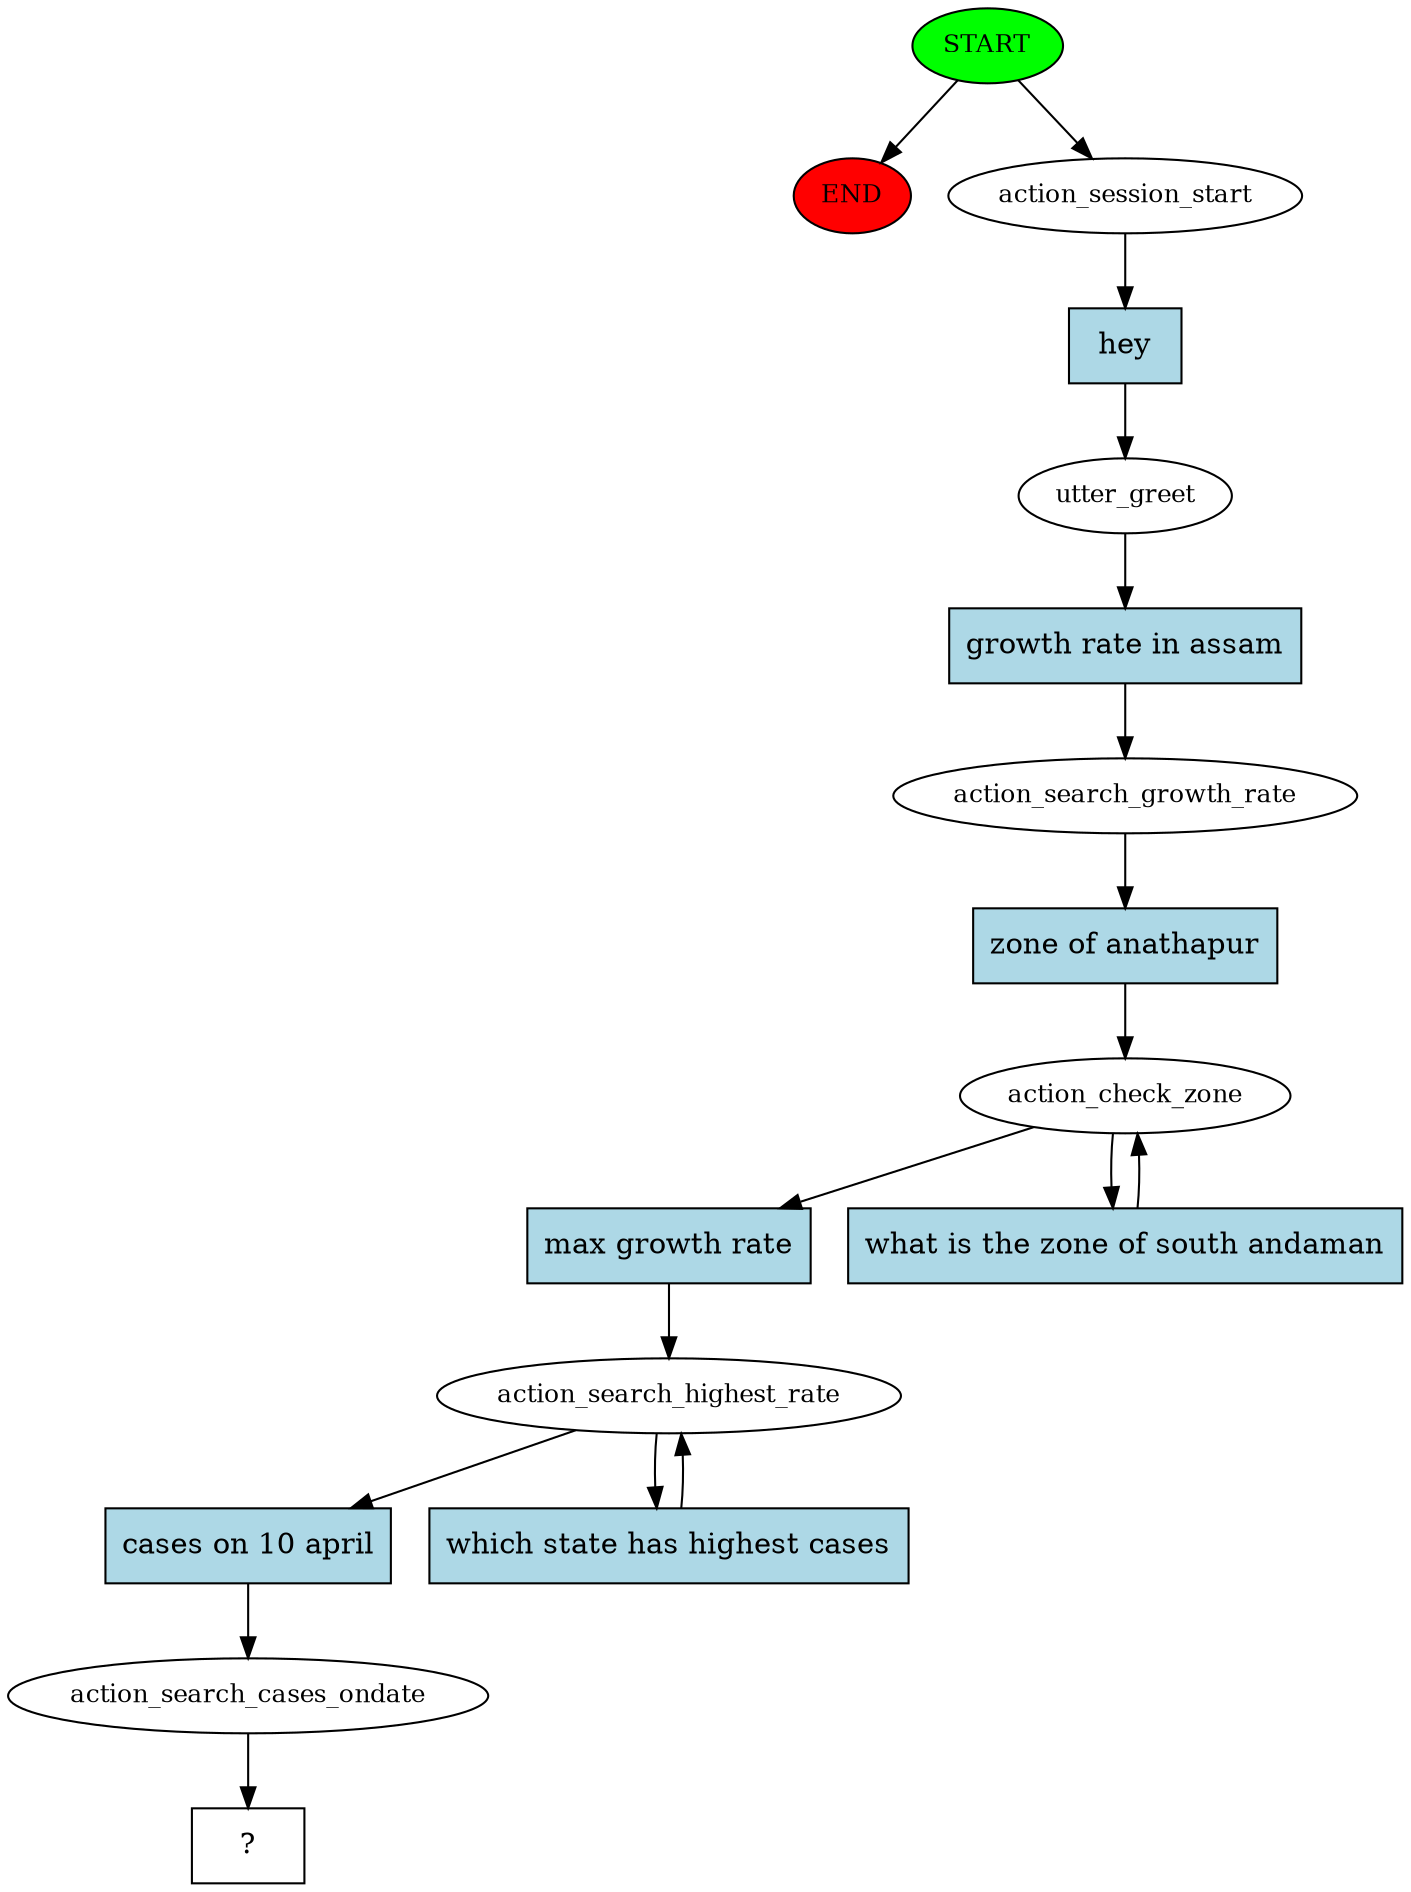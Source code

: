 digraph  {
0 [class="start active", fillcolor=green, fontsize=12, label=START, style=filled];
"-1" [class=end, fillcolor=red, fontsize=12, label=END, style=filled];
1 [class=active, fontsize=12, label=action_session_start];
2 [class=active, fontsize=12, label=utter_greet];
3 [class=active, fontsize=12, label=action_search_growth_rate];
4 [class=active, fontsize=12, label=action_check_zone];
6 [class=active, fontsize=12, label=action_search_highest_rate];
8 [class=active, fontsize=12, label=action_search_cases_ondate];
9 [class="intent dashed active", label="  ?  ", shape=rect];
10 [class="intent active", fillcolor=lightblue, label=hey, shape=rect, style=filled];
11 [class="intent active", fillcolor=lightblue, label="growth rate in assam", shape=rect, style=filled];
12 [class="intent active", fillcolor=lightblue, label="zone of anathapur", shape=rect, style=filled];
13 [class="intent active", fillcolor=lightblue, label="max growth rate", shape=rect, style=filled];
14 [class="intent active", fillcolor=lightblue, label="what is the zone of south andaman", shape=rect, style=filled];
15 [class="intent active", fillcolor=lightblue, label="cases on 10 april", shape=rect, style=filled];
16 [class="intent active", fillcolor=lightblue, label="which state has highest cases", shape=rect, style=filled];
0 -> "-1"  [class="", key=NONE, label=""];
0 -> 1  [class=active, key=NONE, label=""];
1 -> 10  [class=active, key=0];
2 -> 11  [class=active, key=0];
3 -> 12  [class=active, key=0];
4 -> 13  [class=active, key=0];
4 -> 14  [class=active, key=0];
6 -> 15  [class=active, key=0];
6 -> 16  [class=active, key=0];
8 -> 9  [class=active, key=NONE, label=""];
10 -> 2  [class=active, key=0];
11 -> 3  [class=active, key=0];
12 -> 4  [class=active, key=0];
13 -> 6  [class=active, key=0];
14 -> 4  [class=active, key=0];
15 -> 8  [class=active, key=0];
16 -> 6  [class=active, key=0];
}
